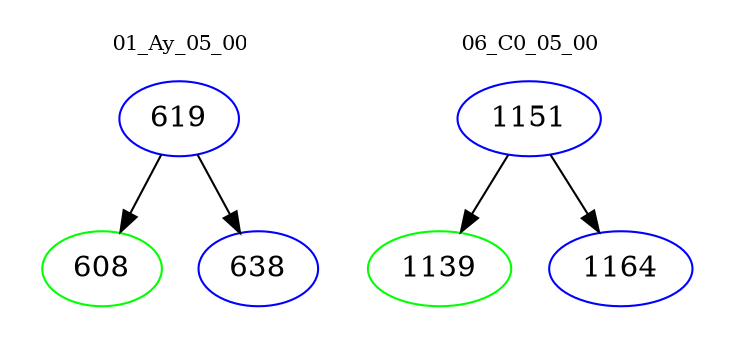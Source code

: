 digraph{
subgraph cluster_0 {
color = white
label = "01_Ay_05_00";
fontsize=10;
T0_619 [label="619", color="blue"]
T0_619 -> T0_608 [color="black"]
T0_608 [label="608", color="green"]
T0_619 -> T0_638 [color="black"]
T0_638 [label="638", color="blue"]
}
subgraph cluster_1 {
color = white
label = "06_C0_05_00";
fontsize=10;
T1_1151 [label="1151", color="blue"]
T1_1151 -> T1_1139 [color="black"]
T1_1139 [label="1139", color="green"]
T1_1151 -> T1_1164 [color="black"]
T1_1164 [label="1164", color="blue"]
}
}
